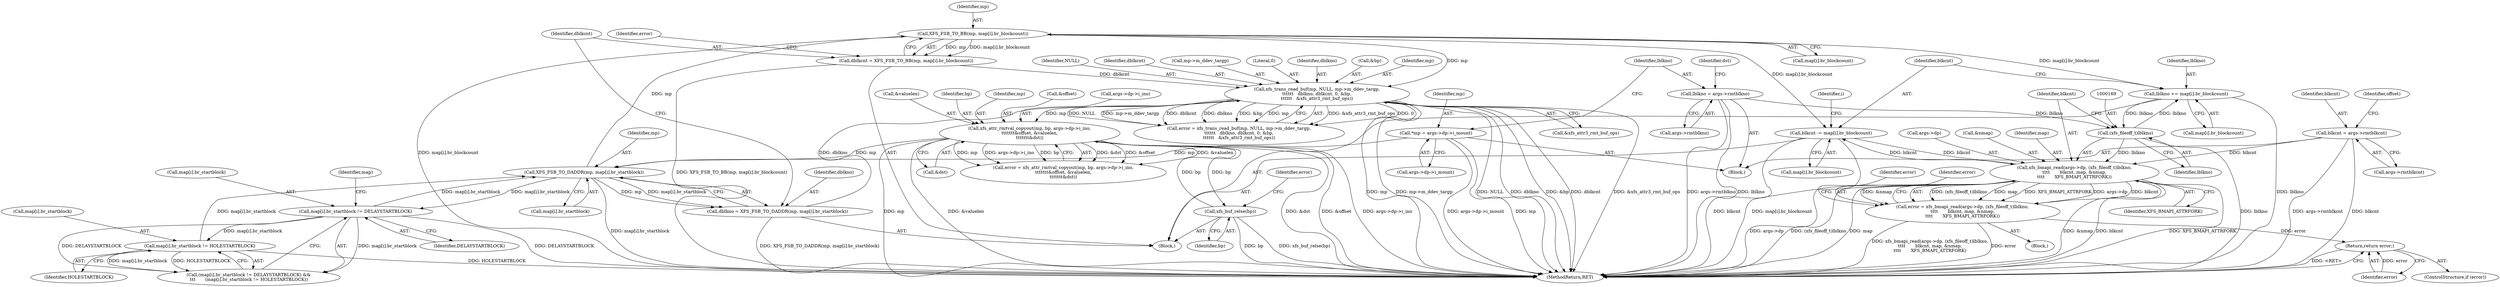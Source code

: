 digraph "0_linux_8275cdd0e7ac550dcce2b3ef6d2fb3b808c1ae59_8@array" {
"1000282" [label="(Call,blkcnt -= map[i].br_blockcount)"];
"1000227" [label="(Call,XFS_FSB_TO_BB(mp, map[i].br_blockcount))"];
"1000218" [label="(Call,XFS_FSB_TO_DADDR(mp, map[i].br_startblock))"];
"1000106" [label="(Call,*mp = args->dp->i_mount)"];
"1000255" [label="(Call,xfs_attr_rmtval_copyout(mp, bp, args->dp->i_ino,\n\t\t\t\t\t\t\t&offset, &valuelen,\n\t\t\t\t\t\t\t&dst))"];
"1000236" [label="(Call,xfs_trans_read_buf(mp, NULL, mp->m_ddev_targp,\n\t\t\t\t\t\t   dblkno, dblkcnt, 0, &bp,\n\t\t\t\t\t\t   &xfs_attr3_rmt_buf_ops))"];
"1000216" [label="(Call,dblkno = XFS_FSB_TO_DADDR(mp, map[i].br_startblock))"];
"1000225" [label="(Call,dblkcnt = XFS_FSB_TO_BB(mp, map[i].br_blockcount))"];
"1000269" [label="(Call,xfs_buf_relse(bp))"];
"1000209" [label="(Call,map[i].br_startblock != HOLESTARTBLOCK)"];
"1000202" [label="(Call,map[i].br_startblock != DELAYSTARTBLOCK)"];
"1000164" [label="(Call,xfs_bmapi_read(args->dp, (xfs_fileoff_t)lblkno,\n\t\t\t\t       blkcnt, map, &nmap,\n\t\t\t\t       XFS_BMAPI_ATTRFORK))"];
"1000168" [label="(Call,(xfs_fileoff_t)lblkno)"];
"1000275" [label="(Call,lblkno += map[i].br_blockcount)"];
"1000115" [label="(Call,lblkno = args->rmtblkno)"];
"1000282" [label="(Call,blkcnt -= map[i].br_blockcount)"];
"1000135" [label="(Call,blkcnt = args->rmtblkcnt)"];
"1000162" [label="(Call,error = xfs_bmapi_read(args->dp, (xfs_fileoff_t)lblkno,\n\t\t\t\t       blkcnt, map, &nmap,\n\t\t\t\t       XFS_BMAPI_ATTRFORK))"];
"1000178" [label="(Return,return error;)"];
"1000209" [label="(Call,map[i].br_startblock != HOLESTARTBLOCK)"];
"1000283" [label="(Identifier,blkcnt)"];
"1000227" [label="(Call,XFS_FSB_TO_BB(mp, map[i].br_blockcount))"];
"1000255" [label="(Call,xfs_attr_rmtval_copyout(mp, bp, args->dp->i_ino,\n\t\t\t\t\t\t\t&offset, &valuelen,\n\t\t\t\t\t\t\t&dst))"];
"1000116" [label="(Identifier,lblkno)"];
"1000258" [label="(Call,args->dp->i_ino)"];
"1000173" [label="(Call,&nmap)"];
"1000143" [label="(Identifier,offset)"];
"1000267" [label="(Call,&dst)"];
"1000177" [label="(Identifier,error)"];
"1000226" [label="(Identifier,dblkcnt)"];
"1000239" [label="(Call,mp->m_ddev_targp)"];
"1000275" [label="(Call,lblkno += map[i].br_blockcount)"];
"1000265" [label="(Call,&valuelen)"];
"1000137" [label="(Call,args->rmtblkcnt)"];
"1000220" [label="(Call,map[i].br_startblock)"];
"1000168" [label="(Call,(xfs_fileoff_t)lblkno)"];
"1000277" [label="(Call,map[i].br_blockcount)"];
"1000218" [label="(Call,XFS_FSB_TO_DADDR(mp, map[i].br_startblock))"];
"1000210" [label="(Call,map[i].br_startblock)"];
"1000295" [label="(MethodReturn,RET)"];
"1000203" [label="(Call,map[i].br_startblock)"];
"1000253" [label="(Call,error = xfs_attr_rmtval_copyout(mp, bp, args->dp->i_ino,\n\t\t\t\t\t\t\t&offset, &valuelen,\n\t\t\t\t\t\t\t&dst))"];
"1000115" [label="(Call,lblkno = args->rmtblkno)"];
"1000247" [label="(Call,&xfs_attr3_rmt_buf_ops)"];
"1000212" [label="(Identifier,map)"];
"1000164" [label="(Call,xfs_bmapi_read(args->dp, (xfs_fileoff_t)lblkno,\n\t\t\t\t       blkcnt, map, &nmap,\n\t\t\t\t       XFS_BMAPI_ATTRFORK))"];
"1000257" [label="(Identifier,bp)"];
"1000256" [label="(Identifier,mp)"];
"1000219" [label="(Identifier,mp)"];
"1000269" [label="(Call,xfs_buf_relse(bp))"];
"1000272" [label="(Identifier,error)"];
"1000217" [label="(Identifier,dblkno)"];
"1000234" [label="(Call,error = xfs_trans_read_buf(mp, NULL, mp->m_ddev_targp,\n\t\t\t\t\t\t   dblkno, dblkcnt, 0, &bp,\n\t\t\t\t\t\t   &xfs_attr3_rmt_buf_ops))"];
"1000162" [label="(Call,error = xfs_bmapi_read(args->dp, (xfs_fileoff_t)lblkno,\n\t\t\t\t       blkcnt, map, &nmap,\n\t\t\t\t       XFS_BMAPI_ATTRFORK))"];
"1000171" [label="(Identifier,blkcnt)"];
"1000108" [label="(Call,args->dp->i_mount)"];
"1000197" [label="(Block,)"];
"1000178" [label="(Return,return error;)"];
"1000229" [label="(Call,map[i].br_blockcount)"];
"1000236" [label="(Call,xfs_trans_read_buf(mp, NULL, mp->m_ddev_targp,\n\t\t\t\t\t\t   dblkno, dblkcnt, 0, &bp,\n\t\t\t\t\t\t   &xfs_attr3_rmt_buf_ops))"];
"1000201" [label="(Call,(map[i].br_startblock != DELAYSTARTBLOCK) &&\n\t\t\t       (map[i].br_startblock != HOLESTARTBLOCK))"];
"1000117" [label="(Call,args->rmtblkno)"];
"1000244" [label="(Literal,0)"];
"1000176" [label="(ControlStructure,if (error))"];
"1000107" [label="(Identifier,mp)"];
"1000135" [label="(Call,blkcnt = args->rmtblkcnt)"];
"1000103" [label="(Block,)"];
"1000170" [label="(Identifier,lblkno)"];
"1000106" [label="(Call,*mp = args->dp->i_mount)"];
"1000235" [label="(Identifier,error)"];
"1000284" [label="(Call,map[i].br_blockcount)"];
"1000242" [label="(Identifier,dblkno)"];
"1000245" [label="(Call,&bp)"];
"1000282" [label="(Call,blkcnt -= map[i].br_blockcount)"];
"1000237" [label="(Identifier,mp)"];
"1000196" [label="(Identifier,i)"];
"1000215" [label="(Identifier,HOLESTARTBLOCK)"];
"1000175" [label="(Identifier,XFS_BMAPI_ATTRFORK)"];
"1000228" [label="(Identifier,mp)"];
"1000158" [label="(Block,)"];
"1000238" [label="(Identifier,NULL)"];
"1000163" [label="(Identifier,error)"];
"1000276" [label="(Identifier,lblkno)"];
"1000243" [label="(Identifier,dblkcnt)"];
"1000122" [label="(Identifier,dst)"];
"1000225" [label="(Call,dblkcnt = XFS_FSB_TO_BB(mp, map[i].br_blockcount))"];
"1000208" [label="(Identifier,DELAYSTARTBLOCK)"];
"1000216" [label="(Call,dblkno = XFS_FSB_TO_DADDR(mp, map[i].br_startblock))"];
"1000172" [label="(Identifier,map)"];
"1000179" [label="(Identifier,error)"];
"1000202" [label="(Call,map[i].br_startblock != DELAYSTARTBLOCK)"];
"1000270" [label="(Identifier,bp)"];
"1000165" [label="(Call,args->dp)"];
"1000263" [label="(Call,&offset)"];
"1000136" [label="(Identifier,blkcnt)"];
"1000282" -> "1000197"  [label="AST: "];
"1000282" -> "1000284"  [label="CFG: "];
"1000283" -> "1000282"  [label="AST: "];
"1000284" -> "1000282"  [label="AST: "];
"1000196" -> "1000282"  [label="CFG: "];
"1000282" -> "1000295"  [label="DDG: map[i].br_blockcount"];
"1000282" -> "1000295"  [label="DDG: blkcnt"];
"1000282" -> "1000164"  [label="DDG: blkcnt"];
"1000227" -> "1000282"  [label="DDG: map[i].br_blockcount"];
"1000164" -> "1000282"  [label="DDG: blkcnt"];
"1000227" -> "1000225"  [label="AST: "];
"1000227" -> "1000229"  [label="CFG: "];
"1000228" -> "1000227"  [label="AST: "];
"1000229" -> "1000227"  [label="AST: "];
"1000225" -> "1000227"  [label="CFG: "];
"1000227" -> "1000295"  [label="DDG: map[i].br_blockcount"];
"1000227" -> "1000225"  [label="DDG: mp"];
"1000227" -> "1000225"  [label="DDG: map[i].br_blockcount"];
"1000218" -> "1000227"  [label="DDG: mp"];
"1000227" -> "1000236"  [label="DDG: mp"];
"1000227" -> "1000275"  [label="DDG: map[i].br_blockcount"];
"1000218" -> "1000216"  [label="AST: "];
"1000218" -> "1000220"  [label="CFG: "];
"1000219" -> "1000218"  [label="AST: "];
"1000220" -> "1000218"  [label="AST: "];
"1000216" -> "1000218"  [label="CFG: "];
"1000218" -> "1000295"  [label="DDG: map[i].br_startblock"];
"1000218" -> "1000202"  [label="DDG: map[i].br_startblock"];
"1000218" -> "1000216"  [label="DDG: mp"];
"1000218" -> "1000216"  [label="DDG: map[i].br_startblock"];
"1000106" -> "1000218"  [label="DDG: mp"];
"1000255" -> "1000218"  [label="DDG: mp"];
"1000209" -> "1000218"  [label="DDG: map[i].br_startblock"];
"1000202" -> "1000218"  [label="DDG: map[i].br_startblock"];
"1000106" -> "1000103"  [label="AST: "];
"1000106" -> "1000108"  [label="CFG: "];
"1000107" -> "1000106"  [label="AST: "];
"1000108" -> "1000106"  [label="AST: "];
"1000116" -> "1000106"  [label="CFG: "];
"1000106" -> "1000295"  [label="DDG: args->dp->i_mount"];
"1000106" -> "1000295"  [label="DDG: mp"];
"1000255" -> "1000253"  [label="AST: "];
"1000255" -> "1000267"  [label="CFG: "];
"1000256" -> "1000255"  [label="AST: "];
"1000257" -> "1000255"  [label="AST: "];
"1000258" -> "1000255"  [label="AST: "];
"1000263" -> "1000255"  [label="AST: "];
"1000265" -> "1000255"  [label="AST: "];
"1000267" -> "1000255"  [label="AST: "];
"1000253" -> "1000255"  [label="CFG: "];
"1000255" -> "1000295"  [label="DDG: &valuelen"];
"1000255" -> "1000295"  [label="DDG: &dst"];
"1000255" -> "1000295"  [label="DDG: &offset"];
"1000255" -> "1000295"  [label="DDG: args->dp->i_ino"];
"1000255" -> "1000295"  [label="DDG: mp"];
"1000255" -> "1000253"  [label="DDG: &dst"];
"1000255" -> "1000253"  [label="DDG: &offset"];
"1000255" -> "1000253"  [label="DDG: &valuelen"];
"1000255" -> "1000253"  [label="DDG: mp"];
"1000255" -> "1000253"  [label="DDG: args->dp->i_ino"];
"1000255" -> "1000253"  [label="DDG: bp"];
"1000236" -> "1000255"  [label="DDG: mp"];
"1000269" -> "1000255"  [label="DDG: bp"];
"1000255" -> "1000269"  [label="DDG: bp"];
"1000236" -> "1000234"  [label="AST: "];
"1000236" -> "1000247"  [label="CFG: "];
"1000237" -> "1000236"  [label="AST: "];
"1000238" -> "1000236"  [label="AST: "];
"1000239" -> "1000236"  [label="AST: "];
"1000242" -> "1000236"  [label="AST: "];
"1000243" -> "1000236"  [label="AST: "];
"1000244" -> "1000236"  [label="AST: "];
"1000245" -> "1000236"  [label="AST: "];
"1000247" -> "1000236"  [label="AST: "];
"1000234" -> "1000236"  [label="CFG: "];
"1000236" -> "1000295"  [label="DDG: mp"];
"1000236" -> "1000295"  [label="DDG: mp->m_ddev_targp"];
"1000236" -> "1000295"  [label="DDG: NULL"];
"1000236" -> "1000295"  [label="DDG: dblkno"];
"1000236" -> "1000295"  [label="DDG: &bp"];
"1000236" -> "1000295"  [label="DDG: dblkcnt"];
"1000236" -> "1000295"  [label="DDG: &xfs_attr3_rmt_buf_ops"];
"1000236" -> "1000234"  [label="DDG: &xfs_attr3_rmt_buf_ops"];
"1000236" -> "1000234"  [label="DDG: 0"];
"1000236" -> "1000234"  [label="DDG: NULL"];
"1000236" -> "1000234"  [label="DDG: mp->m_ddev_targp"];
"1000236" -> "1000234"  [label="DDG: dblkcnt"];
"1000236" -> "1000234"  [label="DDG: dblkno"];
"1000236" -> "1000234"  [label="DDG: &bp"];
"1000236" -> "1000234"  [label="DDG: mp"];
"1000216" -> "1000236"  [label="DDG: dblkno"];
"1000225" -> "1000236"  [label="DDG: dblkcnt"];
"1000216" -> "1000197"  [label="AST: "];
"1000217" -> "1000216"  [label="AST: "];
"1000226" -> "1000216"  [label="CFG: "];
"1000216" -> "1000295"  [label="DDG: XFS_FSB_TO_DADDR(mp, map[i].br_startblock)"];
"1000225" -> "1000197"  [label="AST: "];
"1000226" -> "1000225"  [label="AST: "];
"1000235" -> "1000225"  [label="CFG: "];
"1000225" -> "1000295"  [label="DDG: XFS_FSB_TO_BB(mp, map[i].br_blockcount)"];
"1000269" -> "1000197"  [label="AST: "];
"1000269" -> "1000270"  [label="CFG: "];
"1000270" -> "1000269"  [label="AST: "];
"1000272" -> "1000269"  [label="CFG: "];
"1000269" -> "1000295"  [label="DDG: xfs_buf_relse(bp)"];
"1000269" -> "1000295"  [label="DDG: bp"];
"1000209" -> "1000201"  [label="AST: "];
"1000209" -> "1000215"  [label="CFG: "];
"1000210" -> "1000209"  [label="AST: "];
"1000215" -> "1000209"  [label="AST: "];
"1000201" -> "1000209"  [label="CFG: "];
"1000209" -> "1000295"  [label="DDG: HOLESTARTBLOCK"];
"1000209" -> "1000201"  [label="DDG: map[i].br_startblock"];
"1000209" -> "1000201"  [label="DDG: HOLESTARTBLOCK"];
"1000202" -> "1000209"  [label="DDG: map[i].br_startblock"];
"1000202" -> "1000201"  [label="AST: "];
"1000202" -> "1000208"  [label="CFG: "];
"1000203" -> "1000202"  [label="AST: "];
"1000208" -> "1000202"  [label="AST: "];
"1000212" -> "1000202"  [label="CFG: "];
"1000201" -> "1000202"  [label="CFG: "];
"1000202" -> "1000295"  [label="DDG: DELAYSTARTBLOCK"];
"1000202" -> "1000201"  [label="DDG: map[i].br_startblock"];
"1000202" -> "1000201"  [label="DDG: DELAYSTARTBLOCK"];
"1000164" -> "1000162"  [label="AST: "];
"1000164" -> "1000175"  [label="CFG: "];
"1000165" -> "1000164"  [label="AST: "];
"1000168" -> "1000164"  [label="AST: "];
"1000171" -> "1000164"  [label="AST: "];
"1000172" -> "1000164"  [label="AST: "];
"1000173" -> "1000164"  [label="AST: "];
"1000175" -> "1000164"  [label="AST: "];
"1000162" -> "1000164"  [label="CFG: "];
"1000164" -> "1000295"  [label="DDG: (xfs_fileoff_t)lblkno"];
"1000164" -> "1000295"  [label="DDG: map"];
"1000164" -> "1000295"  [label="DDG: &nmap"];
"1000164" -> "1000295"  [label="DDG: blkcnt"];
"1000164" -> "1000295"  [label="DDG: XFS_BMAPI_ATTRFORK"];
"1000164" -> "1000295"  [label="DDG: args->dp"];
"1000164" -> "1000162"  [label="DDG: (xfs_fileoff_t)lblkno"];
"1000164" -> "1000162"  [label="DDG: map"];
"1000164" -> "1000162"  [label="DDG: XFS_BMAPI_ATTRFORK"];
"1000164" -> "1000162"  [label="DDG: args->dp"];
"1000164" -> "1000162"  [label="DDG: blkcnt"];
"1000164" -> "1000162"  [label="DDG: &nmap"];
"1000168" -> "1000164"  [label="DDG: lblkno"];
"1000135" -> "1000164"  [label="DDG: blkcnt"];
"1000168" -> "1000170"  [label="CFG: "];
"1000169" -> "1000168"  [label="AST: "];
"1000170" -> "1000168"  [label="AST: "];
"1000171" -> "1000168"  [label="CFG: "];
"1000168" -> "1000295"  [label="DDG: lblkno"];
"1000275" -> "1000168"  [label="DDG: lblkno"];
"1000115" -> "1000168"  [label="DDG: lblkno"];
"1000168" -> "1000275"  [label="DDG: lblkno"];
"1000275" -> "1000197"  [label="AST: "];
"1000275" -> "1000277"  [label="CFG: "];
"1000276" -> "1000275"  [label="AST: "];
"1000277" -> "1000275"  [label="AST: "];
"1000283" -> "1000275"  [label="CFG: "];
"1000275" -> "1000295"  [label="DDG: lblkno"];
"1000115" -> "1000103"  [label="AST: "];
"1000115" -> "1000117"  [label="CFG: "];
"1000116" -> "1000115"  [label="AST: "];
"1000117" -> "1000115"  [label="AST: "];
"1000122" -> "1000115"  [label="CFG: "];
"1000115" -> "1000295"  [label="DDG: args->rmtblkno"];
"1000115" -> "1000295"  [label="DDG: lblkno"];
"1000135" -> "1000103"  [label="AST: "];
"1000135" -> "1000137"  [label="CFG: "];
"1000136" -> "1000135"  [label="AST: "];
"1000137" -> "1000135"  [label="AST: "];
"1000143" -> "1000135"  [label="CFG: "];
"1000135" -> "1000295"  [label="DDG: blkcnt"];
"1000135" -> "1000295"  [label="DDG: args->rmtblkcnt"];
"1000162" -> "1000158"  [label="AST: "];
"1000163" -> "1000162"  [label="AST: "];
"1000177" -> "1000162"  [label="CFG: "];
"1000162" -> "1000295"  [label="DDG: xfs_bmapi_read(args->dp, (xfs_fileoff_t)lblkno,\n\t\t\t\t       blkcnt, map, &nmap,\n\t\t\t\t       XFS_BMAPI_ATTRFORK)"];
"1000162" -> "1000295"  [label="DDG: error"];
"1000162" -> "1000178"  [label="DDG: error"];
"1000178" -> "1000176"  [label="AST: "];
"1000178" -> "1000179"  [label="CFG: "];
"1000179" -> "1000178"  [label="AST: "];
"1000295" -> "1000178"  [label="CFG: "];
"1000178" -> "1000295"  [label="DDG: <RET>"];
"1000179" -> "1000178"  [label="DDG: error"];
}
